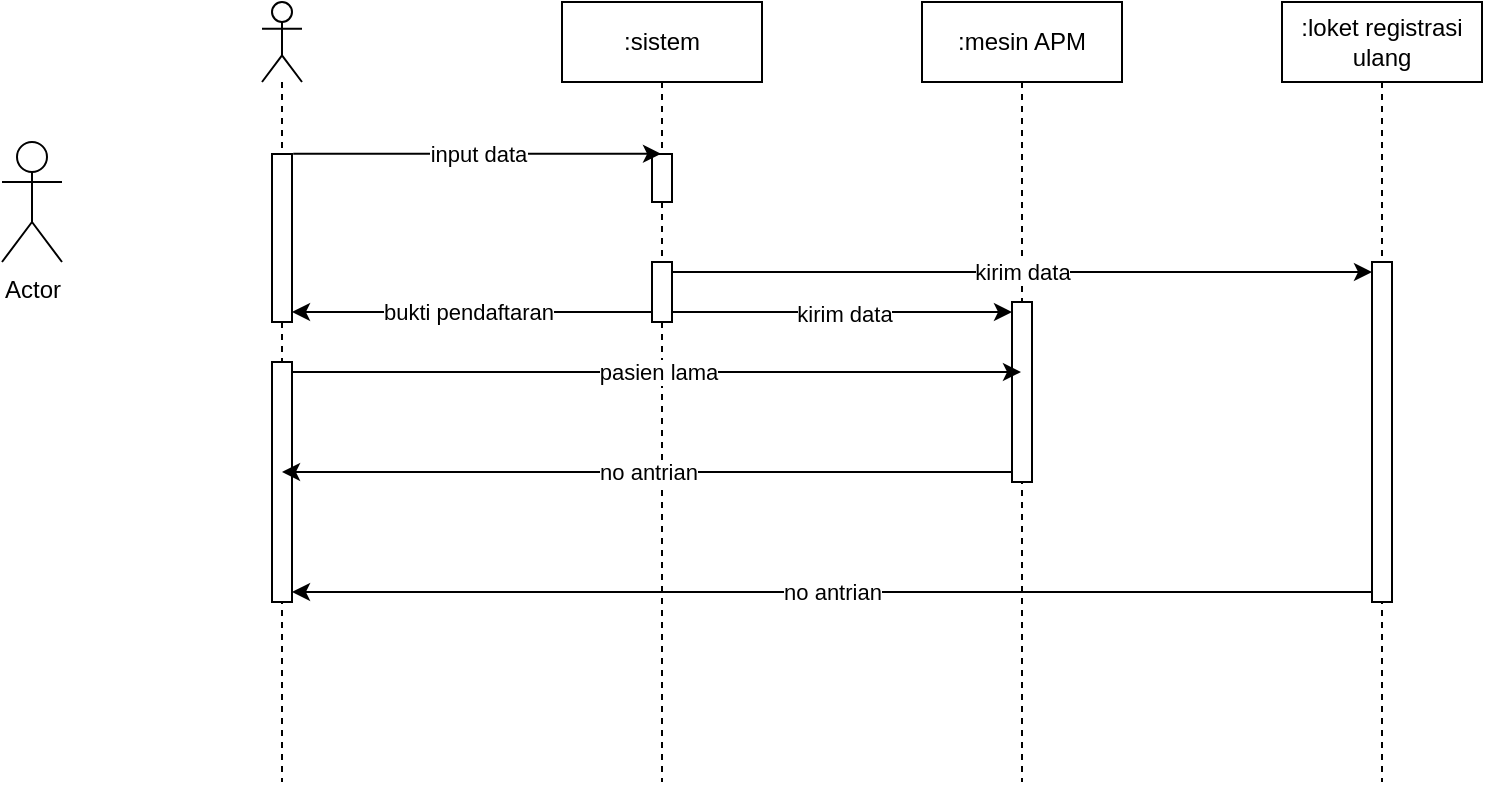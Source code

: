 <mxfile version="22.1.4" type="device">
  <diagram name="Page-1" id="tIN58Bv6TqIAjgRD6bDU">
    <mxGraphModel dx="1410" dy="728" grid="1" gridSize="10" guides="1" tooltips="1" connect="1" arrows="1" fold="1" page="1" pageScale="1" pageWidth="1400" pageHeight="850" math="0" shadow="0">
      <root>
        <mxCell id="0" />
        <mxCell id="1" parent="0" />
        <mxCell id="s_hJve1FTU3vcBbmEYW--4" value=":sistem" style="shape=umlLifeline;perimeter=lifelinePerimeter;whiteSpace=wrap;html=1;container=1;dropTarget=0;collapsible=0;recursiveResize=0;outlineConnect=0;portConstraint=eastwest;newEdgeStyle={&quot;curved&quot;:0,&quot;rounded&quot;:0};" vertex="1" parent="1">
          <mxGeometry x="360" y="60" width="100" height="390" as="geometry" />
        </mxCell>
        <mxCell id="s_hJve1FTU3vcBbmEYW--17" value="" style="html=1;points=[[0,0,0,0,5],[0,1,0,0,-5],[1,0,0,0,5],[1,1,0,0,-5]];perimeter=orthogonalPerimeter;outlineConnect=0;targetShapes=umlLifeline;portConstraint=eastwest;newEdgeStyle={&quot;curved&quot;:0,&quot;rounded&quot;:0};" vertex="1" parent="s_hJve1FTU3vcBbmEYW--4">
          <mxGeometry x="45" y="76" width="10" height="24" as="geometry" />
        </mxCell>
        <mxCell id="s_hJve1FTU3vcBbmEYW--18" value="" style="html=1;points=[[0,0,0,0,5],[0,1,0,0,-5],[1,0,0,0,5],[1,1,0,0,-5]];perimeter=orthogonalPerimeter;outlineConnect=0;targetShapes=umlLifeline;portConstraint=eastwest;newEdgeStyle={&quot;curved&quot;:0,&quot;rounded&quot;:0};" vertex="1" parent="s_hJve1FTU3vcBbmEYW--4">
          <mxGeometry x="45" y="130" width="10" height="30" as="geometry" />
        </mxCell>
        <mxCell id="s_hJve1FTU3vcBbmEYW--5" value=":mesin APM" style="shape=umlLifeline;perimeter=lifelinePerimeter;whiteSpace=wrap;html=1;container=1;dropTarget=0;collapsible=0;recursiveResize=0;outlineConnect=0;portConstraint=eastwest;newEdgeStyle={&quot;curved&quot;:0,&quot;rounded&quot;:0};" vertex="1" parent="1">
          <mxGeometry x="540" y="60" width="100" height="390" as="geometry" />
        </mxCell>
        <mxCell id="s_hJve1FTU3vcBbmEYW--27" value="" style="html=1;points=[[0,0,0,0,5],[0,1,0,0,-5],[1,0,0,0,5],[1,1,0,0,-5]];perimeter=orthogonalPerimeter;outlineConnect=0;targetShapes=umlLifeline;portConstraint=eastwest;newEdgeStyle={&quot;curved&quot;:0,&quot;rounded&quot;:0};" vertex="1" parent="s_hJve1FTU3vcBbmEYW--5">
          <mxGeometry x="45" y="150" width="10" height="90" as="geometry" />
        </mxCell>
        <mxCell id="s_hJve1FTU3vcBbmEYW--9" value="Actor" style="shape=umlActor;verticalLabelPosition=bottom;verticalAlign=top;html=1;" vertex="1" parent="1">
          <mxGeometry x="80" y="130" width="30" height="60" as="geometry" />
        </mxCell>
        <mxCell id="s_hJve1FTU3vcBbmEYW--11" value="" style="shape=umlLifeline;perimeter=lifelinePerimeter;whiteSpace=wrap;html=1;container=1;dropTarget=0;collapsible=0;recursiveResize=0;outlineConnect=0;portConstraint=eastwest;newEdgeStyle={&quot;curved&quot;:0,&quot;rounded&quot;:0};participant=umlActor;" vertex="1" parent="1">
          <mxGeometry x="210" y="60" width="20" height="390" as="geometry" />
        </mxCell>
        <mxCell id="s_hJve1FTU3vcBbmEYW--12" value="" style="html=1;points=[[0,0,0,0,5],[0,1,0,0,-5],[1,0,0,0,5],[1,1,0,0,-5]];perimeter=orthogonalPerimeter;outlineConnect=0;targetShapes=umlLifeline;portConstraint=eastwest;newEdgeStyle={&quot;curved&quot;:0,&quot;rounded&quot;:0};" vertex="1" parent="s_hJve1FTU3vcBbmEYW--11">
          <mxGeometry x="5" y="76" width="10" height="84" as="geometry" />
        </mxCell>
        <mxCell id="s_hJve1FTU3vcBbmEYW--23" value="" style="html=1;points=[[0,0,0,0,5],[0,1,0,0,-5],[1,0,0,0,5],[1,1,0,0,-5]];perimeter=orthogonalPerimeter;outlineConnect=0;targetShapes=umlLifeline;portConstraint=eastwest;newEdgeStyle={&quot;curved&quot;:0,&quot;rounded&quot;:0};" vertex="1" parent="s_hJve1FTU3vcBbmEYW--11">
          <mxGeometry x="5" y="180" width="10" height="120" as="geometry" />
        </mxCell>
        <mxCell id="s_hJve1FTU3vcBbmEYW--14" value="" style="endArrow=classic;html=1;rounded=0;exitX=1.06;exitY=-0.001;exitDx=0;exitDy=0;exitPerimeter=0;" edge="1" parent="1" source="s_hJve1FTU3vcBbmEYW--12" target="s_hJve1FTU3vcBbmEYW--4">
          <mxGeometry relative="1" as="geometry">
            <mxPoint x="280" y="170" as="sourcePoint" />
            <mxPoint x="380" y="170" as="targetPoint" />
          </mxGeometry>
        </mxCell>
        <mxCell id="s_hJve1FTU3vcBbmEYW--15" value="Label" style="edgeLabel;resizable=0;html=1;align=center;verticalAlign=middle;" connectable="0" vertex="1" parent="s_hJve1FTU3vcBbmEYW--14">
          <mxGeometry relative="1" as="geometry" />
        </mxCell>
        <mxCell id="s_hJve1FTU3vcBbmEYW--16" value="input data" style="edgeLabel;html=1;align=center;verticalAlign=middle;resizable=0;points=[];" vertex="1" connectable="0" parent="s_hJve1FTU3vcBbmEYW--14">
          <mxGeometry x="0.001" relative="1" as="geometry">
            <mxPoint as="offset" />
          </mxGeometry>
        </mxCell>
        <mxCell id="s_hJve1FTU3vcBbmEYW--19" value="" style="endArrow=classic;html=1;rounded=0;exitX=0;exitY=1;exitDx=0;exitDy=-5;exitPerimeter=0;" edge="1" parent="1" source="s_hJve1FTU3vcBbmEYW--18" target="s_hJve1FTU3vcBbmEYW--12">
          <mxGeometry relative="1" as="geometry">
            <mxPoint x="390" y="210" as="sourcePoint" />
            <mxPoint x="300" y="280" as="targetPoint" />
          </mxGeometry>
        </mxCell>
        <mxCell id="s_hJve1FTU3vcBbmEYW--20" value="Label" style="edgeLabel;resizable=0;html=1;align=center;verticalAlign=middle;" connectable="0" vertex="1" parent="s_hJve1FTU3vcBbmEYW--19">
          <mxGeometry relative="1" as="geometry" />
        </mxCell>
        <mxCell id="s_hJve1FTU3vcBbmEYW--21" value="bukti pendaftaran" style="edgeLabel;html=1;align=center;verticalAlign=middle;resizable=0;points=[];" vertex="1" connectable="0" parent="s_hJve1FTU3vcBbmEYW--19">
          <mxGeometry x="0.024" relative="1" as="geometry">
            <mxPoint as="offset" />
          </mxGeometry>
        </mxCell>
        <mxCell id="s_hJve1FTU3vcBbmEYW--25" value="" style="endArrow=classic;html=1;rounded=0;exitX=1;exitY=0;exitDx=0;exitDy=5;exitPerimeter=0;" edge="1" parent="1" source="s_hJve1FTU3vcBbmEYW--23" target="s_hJve1FTU3vcBbmEYW--5">
          <mxGeometry relative="1" as="geometry">
            <mxPoint x="290" y="280" as="sourcePoint" />
            <mxPoint x="474.5" y="280" as="targetPoint" />
          </mxGeometry>
        </mxCell>
        <mxCell id="s_hJve1FTU3vcBbmEYW--26" value="pasien lama" style="edgeLabel;resizable=0;html=1;align=center;verticalAlign=middle;" connectable="0" vertex="1" parent="s_hJve1FTU3vcBbmEYW--25">
          <mxGeometry relative="1" as="geometry" />
        </mxCell>
        <mxCell id="s_hJve1FTU3vcBbmEYW--28" value="" style="endArrow=classic;html=1;rounded=0;exitX=1;exitY=1;exitDx=0;exitDy=-5;exitPerimeter=0;" edge="1" parent="1" source="s_hJve1FTU3vcBbmEYW--18" target="s_hJve1FTU3vcBbmEYW--27">
          <mxGeometry relative="1" as="geometry">
            <mxPoint x="450" y="230" as="sourcePoint" />
            <mxPoint x="530" y="250" as="targetPoint" />
          </mxGeometry>
        </mxCell>
        <mxCell id="s_hJve1FTU3vcBbmEYW--29" value="Label" style="edgeLabel;resizable=0;html=1;align=center;verticalAlign=middle;" connectable="0" vertex="1" parent="s_hJve1FTU3vcBbmEYW--28">
          <mxGeometry relative="1" as="geometry" />
        </mxCell>
        <mxCell id="s_hJve1FTU3vcBbmEYW--30" value="kirim data" style="edgeLabel;html=1;align=center;verticalAlign=middle;resizable=0;points=[];" vertex="1" connectable="0" parent="s_hJve1FTU3vcBbmEYW--28">
          <mxGeometry x="0.003" y="-1" relative="1" as="geometry">
            <mxPoint as="offset" />
          </mxGeometry>
        </mxCell>
        <mxCell id="s_hJve1FTU3vcBbmEYW--31" value=":loket registrasi ulang" style="shape=umlLifeline;perimeter=lifelinePerimeter;whiteSpace=wrap;html=1;container=1;dropTarget=0;collapsible=0;recursiveResize=0;outlineConnect=0;portConstraint=eastwest;newEdgeStyle={&quot;curved&quot;:0,&quot;rounded&quot;:0};" vertex="1" parent="1">
          <mxGeometry x="720" y="60" width="100" height="390" as="geometry" />
        </mxCell>
        <mxCell id="s_hJve1FTU3vcBbmEYW--32" value="" style="html=1;points=[[0,0,0,0,5],[0,1,0,0,-5],[1,0,0,0,5],[1,1,0,0,-5]];perimeter=orthogonalPerimeter;outlineConnect=0;targetShapes=umlLifeline;portConstraint=eastwest;newEdgeStyle={&quot;curved&quot;:0,&quot;rounded&quot;:0};" vertex="1" parent="s_hJve1FTU3vcBbmEYW--31">
          <mxGeometry x="45" y="130" width="10" height="170" as="geometry" />
        </mxCell>
        <mxCell id="s_hJve1FTU3vcBbmEYW--33" value="ki" style="endArrow=classic;html=1;rounded=0;exitX=1;exitY=0;exitDx=0;exitDy=5;exitPerimeter=0;entryX=0;entryY=0;entryDx=0;entryDy=5;entryPerimeter=0;" edge="1" parent="1" source="s_hJve1FTU3vcBbmEYW--18" target="s_hJve1FTU3vcBbmEYW--32">
          <mxGeometry relative="1" as="geometry">
            <mxPoint x="560" y="210" as="sourcePoint" />
            <mxPoint x="760" y="195" as="targetPoint" />
          </mxGeometry>
        </mxCell>
        <mxCell id="s_hJve1FTU3vcBbmEYW--34" value="kirim data" style="edgeLabel;resizable=0;html=1;align=center;verticalAlign=middle;" connectable="0" vertex="1" parent="s_hJve1FTU3vcBbmEYW--33">
          <mxGeometry relative="1" as="geometry" />
        </mxCell>
        <mxCell id="s_hJve1FTU3vcBbmEYW--36" value="" style="endArrow=classic;html=1;rounded=0;exitX=0;exitY=1;exitDx=0;exitDy=-5;exitPerimeter=0;" edge="1" parent="1" source="s_hJve1FTU3vcBbmEYW--27" target="s_hJve1FTU3vcBbmEYW--11">
          <mxGeometry relative="1" as="geometry">
            <mxPoint x="520" y="300" as="sourcePoint" />
            <mxPoint x="320" y="340" as="targetPoint" />
          </mxGeometry>
        </mxCell>
        <mxCell id="s_hJve1FTU3vcBbmEYW--37" value="no antrian" style="edgeLabel;resizable=0;html=1;align=center;verticalAlign=middle;" connectable="0" vertex="1" parent="s_hJve1FTU3vcBbmEYW--36">
          <mxGeometry relative="1" as="geometry" />
        </mxCell>
        <mxCell id="s_hJve1FTU3vcBbmEYW--39" value="" style="endArrow=classic;html=1;rounded=0;exitX=0;exitY=1;exitDx=0;exitDy=-5;exitPerimeter=0;" edge="1" parent="1" source="s_hJve1FTU3vcBbmEYW--32" target="s_hJve1FTU3vcBbmEYW--23">
          <mxGeometry relative="1" as="geometry">
            <mxPoint x="510" y="400" as="sourcePoint" />
            <mxPoint x="610" y="400" as="targetPoint" />
          </mxGeometry>
        </mxCell>
        <mxCell id="s_hJve1FTU3vcBbmEYW--40" value="no antrian" style="edgeLabel;resizable=0;html=1;align=center;verticalAlign=middle;" connectable="0" vertex="1" parent="s_hJve1FTU3vcBbmEYW--39">
          <mxGeometry relative="1" as="geometry" />
        </mxCell>
      </root>
    </mxGraphModel>
  </diagram>
</mxfile>
